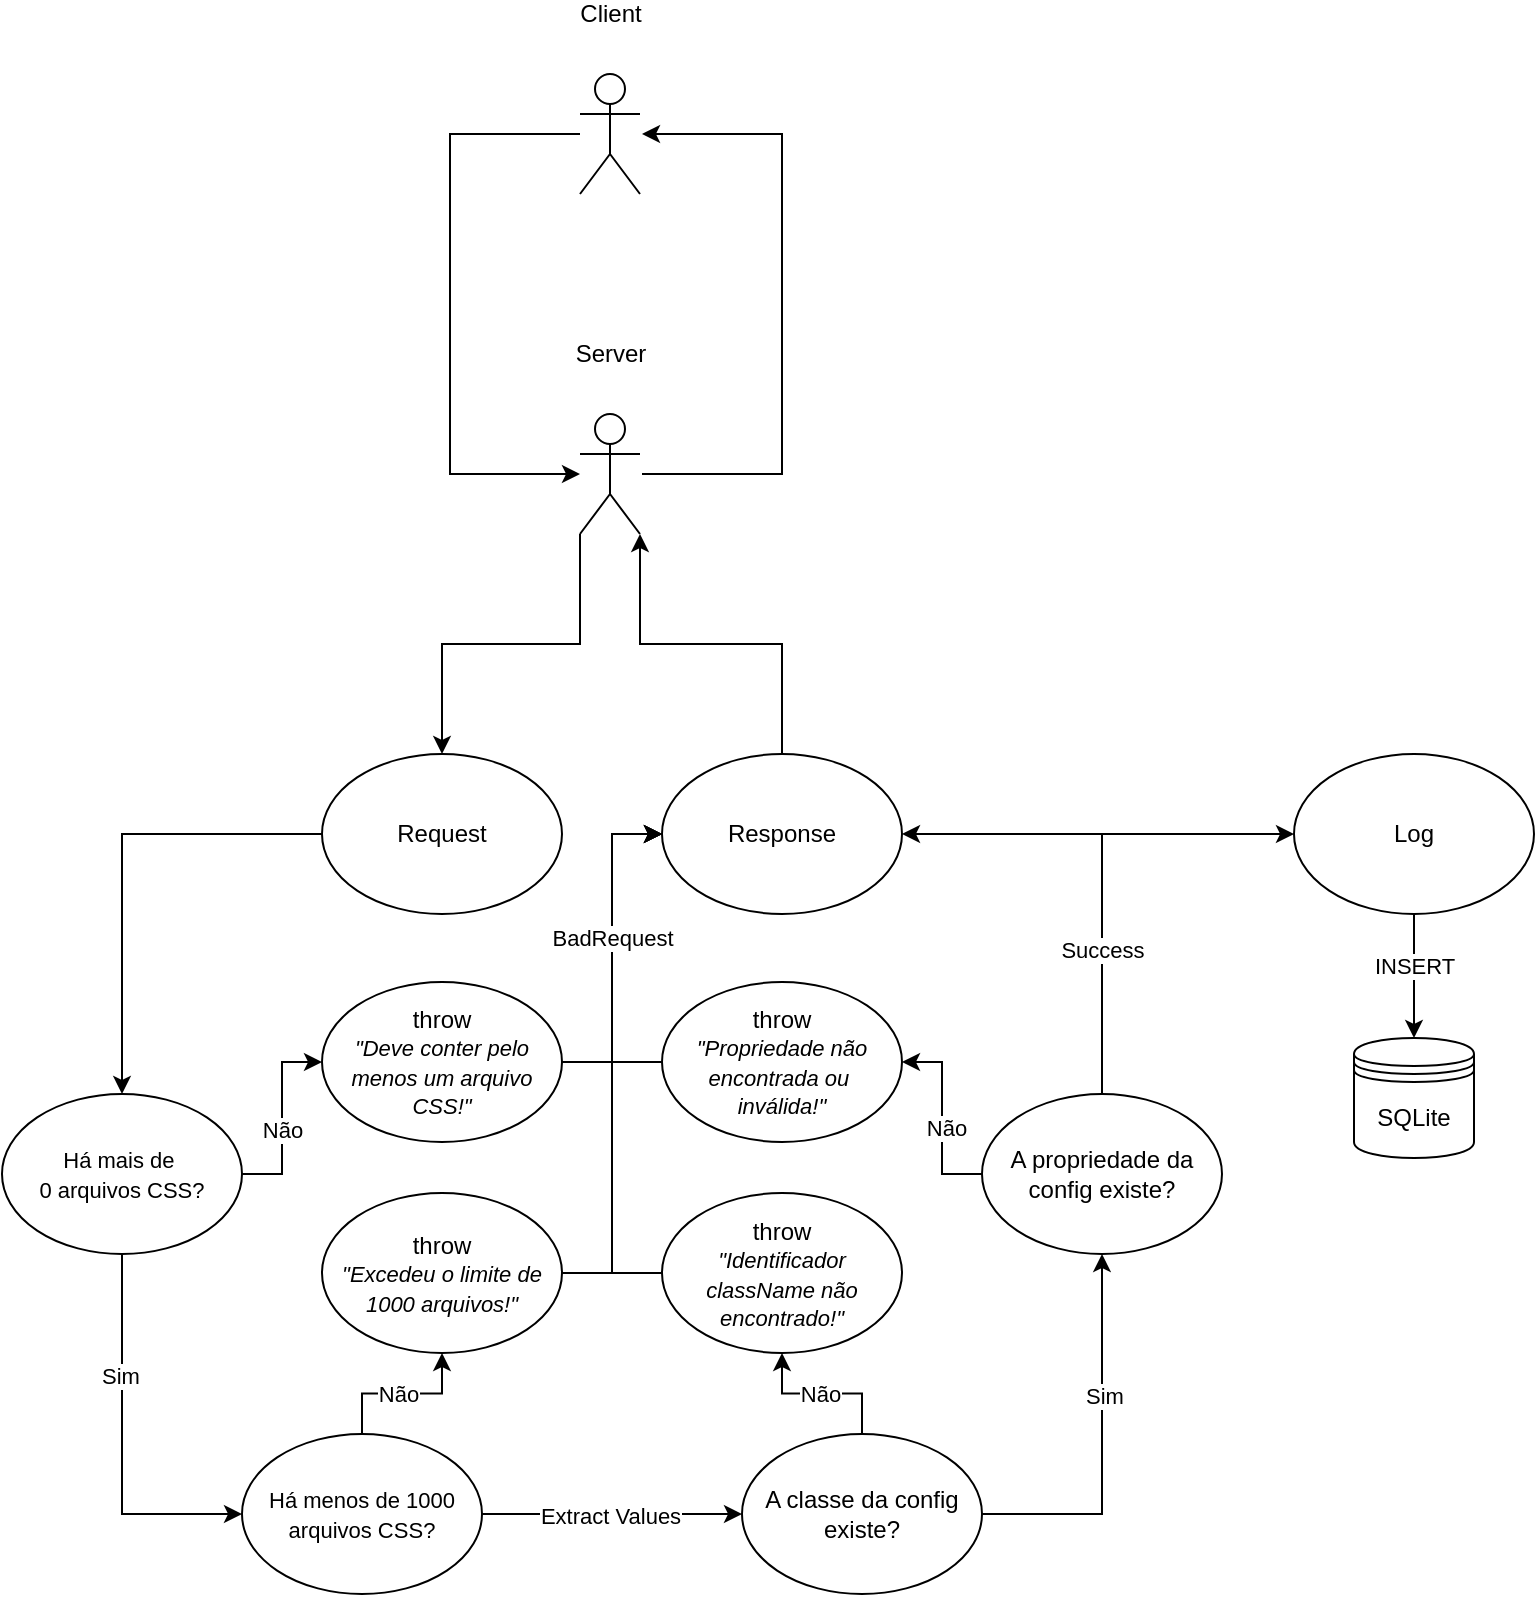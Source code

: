 <mxfile version="24.0.4" type="github">
  <diagram id="C5RBs43oDa-KdzZeNtuy" name="Page-1">
    <mxGraphModel dx="808" dy="434" grid="1" gridSize="10" guides="1" tooltips="1" connect="1" arrows="1" fold="1" page="1" pageScale="1" pageWidth="827" pageHeight="1169" math="0" shadow="0">
      <root>
        <mxCell id="WIyWlLk6GJQsqaUBKTNV-0" />
        <mxCell id="WIyWlLk6GJQsqaUBKTNV-1" parent="WIyWlLk6GJQsqaUBKTNV-0" />
        <mxCell id="dlXuOjSsguyjU2SnoQfO-86" style="edgeStyle=orthogonalEdgeStyle;rounded=0;orthogonalLoop=1;jettySize=auto;html=1;" edge="1" parent="WIyWlLk6GJQsqaUBKTNV-1" source="dlXuOjSsguyjU2SnoQfO-0" target="dlXuOjSsguyjU2SnoQfO-88">
          <mxGeometry relative="1" as="geometry">
            <mxPoint x="278.0" y="262" as="targetPoint" />
            <Array as="points">
              <mxPoint x="258" y="92" />
              <mxPoint x="258" y="262" />
            </Array>
          </mxGeometry>
        </mxCell>
        <mxCell id="dlXuOjSsguyjU2SnoQfO-0" value="Client" style="shape=umlActor;verticalLabelPosition=top;verticalAlign=middle;html=1;outlineConnect=0;align=center;horizontal=1;labelPosition=center;" vertex="1" parent="WIyWlLk6GJQsqaUBKTNV-1">
          <mxGeometry x="323" y="62" width="30" height="60" as="geometry" />
        </mxCell>
        <mxCell id="dlXuOjSsguyjU2SnoQfO-17" style="edgeStyle=orthogonalEdgeStyle;rounded=0;orthogonalLoop=1;jettySize=auto;html=1;entryX=0.5;entryY=0;entryDx=0;entryDy=0;" edge="1" parent="WIyWlLk6GJQsqaUBKTNV-1" source="dlXuOjSsguyjU2SnoQfO-7" target="dlXuOjSsguyjU2SnoQfO-16">
          <mxGeometry relative="1" as="geometry" />
        </mxCell>
        <mxCell id="dlXuOjSsguyjU2SnoQfO-18" value="INSERT" style="edgeLabel;html=1;align=center;verticalAlign=middle;resizable=0;points=[];" vertex="1" connectable="0" parent="dlXuOjSsguyjU2SnoQfO-17">
          <mxGeometry x="-0.163" relative="1" as="geometry">
            <mxPoint as="offset" />
          </mxGeometry>
        </mxCell>
        <mxCell id="dlXuOjSsguyjU2SnoQfO-7" value="Log" style="ellipse;whiteSpace=wrap;html=1;" vertex="1" parent="WIyWlLk6GJQsqaUBKTNV-1">
          <mxGeometry x="680" y="402" width="120" height="80" as="geometry" />
        </mxCell>
        <mxCell id="dlXuOjSsguyjU2SnoQfO-16" value="SQLite" style="shape=datastore;whiteSpace=wrap;html=1;" vertex="1" parent="WIyWlLk6GJQsqaUBKTNV-1">
          <mxGeometry x="710" y="544" width="60" height="60" as="geometry" />
        </mxCell>
        <mxCell id="dlXuOjSsguyjU2SnoQfO-102" style="edgeStyle=orthogonalEdgeStyle;rounded=0;orthogonalLoop=1;jettySize=auto;html=1;entryX=0;entryY=0.5;entryDx=0;entryDy=0;" edge="1" parent="WIyWlLk6GJQsqaUBKTNV-1" source="dlXuOjSsguyjU2SnoQfO-20" target="dlXuOjSsguyjU2SnoQfO-29">
          <mxGeometry relative="1" as="geometry" />
        </mxCell>
        <mxCell id="dlXuOjSsguyjU2SnoQfO-121" value="Sim" style="edgeLabel;html=1;align=center;verticalAlign=middle;resizable=0;points=[];" vertex="1" connectable="0" parent="dlXuOjSsguyjU2SnoQfO-102">
          <mxGeometry x="-0.365" y="-1" relative="1" as="geometry">
            <mxPoint as="offset" />
          </mxGeometry>
        </mxCell>
        <mxCell id="dlXuOjSsguyjU2SnoQfO-117" style="edgeStyle=orthogonalEdgeStyle;rounded=0;orthogonalLoop=1;jettySize=auto;html=1;entryX=0;entryY=0.5;entryDx=0;entryDy=0;" edge="1" parent="WIyWlLk6GJQsqaUBKTNV-1" source="dlXuOjSsguyjU2SnoQfO-20" target="dlXuOjSsguyjU2SnoQfO-21">
          <mxGeometry relative="1" as="geometry" />
        </mxCell>
        <mxCell id="dlXuOjSsguyjU2SnoQfO-122" value="Não" style="edgeLabel;html=1;align=center;verticalAlign=middle;resizable=0;points=[];" vertex="1" connectable="0" parent="dlXuOjSsguyjU2SnoQfO-117">
          <mxGeometry x="-0.113" relative="1" as="geometry">
            <mxPoint as="offset" />
          </mxGeometry>
        </mxCell>
        <mxCell id="dlXuOjSsguyjU2SnoQfO-20" value="&lt;div&gt;&lt;span style=&quot;font-size: 11px;&quot;&gt;Há mais de&amp;nbsp;&lt;/span&gt;&lt;/div&gt;&lt;div&gt;&lt;span style=&quot;font-size: 11px;&quot;&gt;0 arquivos CSS&lt;/span&gt;&lt;span style=&quot;font-size: 11px; background-color: initial;&quot;&gt;?&lt;/span&gt;&lt;/div&gt;" style="ellipse;whiteSpace=wrap;html=1;" vertex="1" parent="WIyWlLk6GJQsqaUBKTNV-1">
          <mxGeometry x="34" y="572" width="120" height="80" as="geometry" />
        </mxCell>
        <mxCell id="dlXuOjSsguyjU2SnoQfO-110" style="edgeStyle=orthogonalEdgeStyle;rounded=0;orthogonalLoop=1;jettySize=auto;html=1;entryX=0;entryY=0.5;entryDx=0;entryDy=0;" edge="1" parent="WIyWlLk6GJQsqaUBKTNV-1" source="dlXuOjSsguyjU2SnoQfO-21" target="dlXuOjSsguyjU2SnoQfO-97">
          <mxGeometry relative="1" as="geometry" />
        </mxCell>
        <mxCell id="dlXuOjSsguyjU2SnoQfO-21" value="throw&lt;div&gt;&lt;i&gt;&lt;font style=&quot;font-size: 11px;&quot;&gt;&quot;Deve conter pelo menos um arquivo CSS!&quot;&lt;/font&gt;&lt;/i&gt;&lt;br&gt;&lt;/div&gt;" style="ellipse;whiteSpace=wrap;html=1;" vertex="1" parent="WIyWlLk6GJQsqaUBKTNV-1">
          <mxGeometry x="194" y="516" width="120" height="80" as="geometry" />
        </mxCell>
        <mxCell id="dlXuOjSsguyjU2SnoQfO-103" style="edgeStyle=orthogonalEdgeStyle;rounded=0;orthogonalLoop=1;jettySize=auto;html=1;entryX=0;entryY=0.5;entryDx=0;entryDy=0;" edge="1" parent="WIyWlLk6GJQsqaUBKTNV-1" source="dlXuOjSsguyjU2SnoQfO-29" target="dlXuOjSsguyjU2SnoQfO-38">
          <mxGeometry relative="1" as="geometry" />
        </mxCell>
        <mxCell id="dlXuOjSsguyjU2SnoQfO-125" value="Extract Values" style="edgeLabel;html=1;align=center;verticalAlign=middle;resizable=0;points=[];" vertex="1" connectable="0" parent="dlXuOjSsguyjU2SnoQfO-103">
          <mxGeometry x="-0.014" y="-1" relative="1" as="geometry">
            <mxPoint as="offset" />
          </mxGeometry>
        </mxCell>
        <mxCell id="dlXuOjSsguyjU2SnoQfO-118" style="edgeStyle=orthogonalEdgeStyle;rounded=0;orthogonalLoop=1;jettySize=auto;html=1;entryX=0.5;entryY=1;entryDx=0;entryDy=0;" edge="1" parent="WIyWlLk6GJQsqaUBKTNV-1" source="dlXuOjSsguyjU2SnoQfO-29" target="dlXuOjSsguyjU2SnoQfO-31">
          <mxGeometry relative="1" as="geometry" />
        </mxCell>
        <mxCell id="dlXuOjSsguyjU2SnoQfO-123" value="Não" style="edgeLabel;html=1;align=center;verticalAlign=middle;resizable=0;points=[];" vertex="1" connectable="0" parent="dlXuOjSsguyjU2SnoQfO-118">
          <mxGeometry x="-0.064" relative="1" as="geometry">
            <mxPoint as="offset" />
          </mxGeometry>
        </mxCell>
        <mxCell id="dlXuOjSsguyjU2SnoQfO-29" value="&lt;div&gt;&lt;span style=&quot;font-size: 11px;&quot;&gt;Há menos de 1000 arquivos CSS&lt;/span&gt;&lt;span style=&quot;font-size: 11px; background-color: initial;&quot;&gt;?&lt;/span&gt;&lt;/div&gt;" style="ellipse;whiteSpace=wrap;html=1;" vertex="1" parent="WIyWlLk6GJQsqaUBKTNV-1">
          <mxGeometry x="154" y="742" width="120" height="80" as="geometry" />
        </mxCell>
        <mxCell id="dlXuOjSsguyjU2SnoQfO-111" style="edgeStyle=orthogonalEdgeStyle;rounded=0;orthogonalLoop=1;jettySize=auto;html=1;entryX=0;entryY=0.5;entryDx=0;entryDy=0;" edge="1" parent="WIyWlLk6GJQsqaUBKTNV-1" source="dlXuOjSsguyjU2SnoQfO-31" target="dlXuOjSsguyjU2SnoQfO-97">
          <mxGeometry relative="1" as="geometry" />
        </mxCell>
        <mxCell id="dlXuOjSsguyjU2SnoQfO-31" value="throw&lt;div&gt;&lt;i&gt;&lt;font style=&quot;font-size: 11px;&quot;&gt;&quot;Excedeu o limite de 1000 arquivos!&quot;&lt;/font&gt;&lt;/i&gt;&lt;br&gt;&lt;/div&gt;" style="ellipse;whiteSpace=wrap;html=1;" vertex="1" parent="WIyWlLk6GJQsqaUBKTNV-1">
          <mxGeometry x="194" y="621.5" width="120" height="80" as="geometry" />
        </mxCell>
        <mxCell id="dlXuOjSsguyjU2SnoQfO-104" style="edgeStyle=orthogonalEdgeStyle;rounded=0;orthogonalLoop=1;jettySize=auto;html=1;entryX=0.5;entryY=1;entryDx=0;entryDy=0;" edge="1" parent="WIyWlLk6GJQsqaUBKTNV-1" source="dlXuOjSsguyjU2SnoQfO-38" target="dlXuOjSsguyjU2SnoQfO-41">
          <mxGeometry relative="1" as="geometry">
            <Array as="points">
              <mxPoint x="584" y="782" />
            </Array>
          </mxGeometry>
        </mxCell>
        <mxCell id="dlXuOjSsguyjU2SnoQfO-126" value="Sim" style="edgeLabel;html=1;align=center;verticalAlign=middle;resizable=0;points=[];" vertex="1" connectable="0" parent="dlXuOjSsguyjU2SnoQfO-104">
          <mxGeometry x="0.255" y="-1" relative="1" as="geometry">
            <mxPoint as="offset" />
          </mxGeometry>
        </mxCell>
        <mxCell id="dlXuOjSsguyjU2SnoQfO-119" style="edgeStyle=orthogonalEdgeStyle;rounded=0;orthogonalLoop=1;jettySize=auto;html=1;entryX=0.5;entryY=1;entryDx=0;entryDy=0;" edge="1" parent="WIyWlLk6GJQsqaUBKTNV-1" source="dlXuOjSsguyjU2SnoQfO-38" target="dlXuOjSsguyjU2SnoQfO-39">
          <mxGeometry relative="1" as="geometry" />
        </mxCell>
        <mxCell id="dlXuOjSsguyjU2SnoQfO-124" value="Não" style="edgeLabel;html=1;align=center;verticalAlign=middle;resizable=0;points=[];" vertex="1" connectable="0" parent="dlXuOjSsguyjU2SnoQfO-119">
          <mxGeometry x="0.028" relative="1" as="geometry">
            <mxPoint as="offset" />
          </mxGeometry>
        </mxCell>
        <mxCell id="dlXuOjSsguyjU2SnoQfO-38" value="A classe da config existe?" style="ellipse;whiteSpace=wrap;html=1;" vertex="1" parent="WIyWlLk6GJQsqaUBKTNV-1">
          <mxGeometry x="404" y="742" width="120" height="80" as="geometry" />
        </mxCell>
        <mxCell id="dlXuOjSsguyjU2SnoQfO-115" style="edgeStyle=orthogonalEdgeStyle;rounded=0;orthogonalLoop=1;jettySize=auto;html=1;entryX=0;entryY=0.5;entryDx=0;entryDy=0;" edge="1" parent="WIyWlLk6GJQsqaUBKTNV-1" target="dlXuOjSsguyjU2SnoQfO-97">
          <mxGeometry relative="1" as="geometry">
            <mxPoint x="369.0" y="661.483" as="sourcePoint" />
            <mxPoint x="429" y="482" as="targetPoint" />
            <Array as="points">
              <mxPoint x="339" y="661" />
              <mxPoint x="339" y="442" />
            </Array>
          </mxGeometry>
        </mxCell>
        <mxCell id="dlXuOjSsguyjU2SnoQfO-39" value="throw&lt;div&gt;&lt;i&gt;&lt;font style=&quot;&quot;&gt;&lt;span style=&quot;font-size: 11px;&quot;&gt;&quot;Identificador className não encontrado!&quot;&lt;/span&gt;&lt;/font&gt;&lt;/i&gt;&lt;br&gt;&lt;/div&gt;" style="ellipse;whiteSpace=wrap;html=1;" vertex="1" parent="WIyWlLk6GJQsqaUBKTNV-1">
          <mxGeometry x="364" y="621.5" width="120" height="80" as="geometry" />
        </mxCell>
        <mxCell id="dlXuOjSsguyjU2SnoQfO-105" style="edgeStyle=orthogonalEdgeStyle;rounded=0;orthogonalLoop=1;jettySize=auto;html=1;entryX=1;entryY=0.5;entryDx=0;entryDy=0;" edge="1" parent="WIyWlLk6GJQsqaUBKTNV-1" source="dlXuOjSsguyjU2SnoQfO-41" target="dlXuOjSsguyjU2SnoQfO-97">
          <mxGeometry relative="1" as="geometry">
            <Array as="points">
              <mxPoint x="584" y="442" />
            </Array>
          </mxGeometry>
        </mxCell>
        <mxCell id="dlXuOjSsguyjU2SnoQfO-120" style="edgeStyle=orthogonalEdgeStyle;rounded=0;orthogonalLoop=1;jettySize=auto;html=1;entryX=1;entryY=0.5;entryDx=0;entryDy=0;" edge="1" parent="WIyWlLk6GJQsqaUBKTNV-1" source="dlXuOjSsguyjU2SnoQfO-41" target="dlXuOjSsguyjU2SnoQfO-42">
          <mxGeometry relative="1" as="geometry" />
        </mxCell>
        <mxCell id="dlXuOjSsguyjU2SnoQfO-127" value="Não" style="edgeLabel;html=1;align=center;verticalAlign=middle;resizable=0;points=[];" vertex="1" connectable="0" parent="dlXuOjSsguyjU2SnoQfO-120">
          <mxGeometry x="-0.093" y="-2" relative="1" as="geometry">
            <mxPoint as="offset" />
          </mxGeometry>
        </mxCell>
        <mxCell id="dlXuOjSsguyjU2SnoQfO-128" style="edgeStyle=orthogonalEdgeStyle;rounded=0;orthogonalLoop=1;jettySize=auto;html=1;exitX=0.5;exitY=0;exitDx=0;exitDy=0;entryX=0;entryY=0.5;entryDx=0;entryDy=0;" edge="1" parent="WIyWlLk6GJQsqaUBKTNV-1" source="dlXuOjSsguyjU2SnoQfO-41" target="dlXuOjSsguyjU2SnoQfO-7">
          <mxGeometry relative="1" as="geometry" />
        </mxCell>
        <mxCell id="dlXuOjSsguyjU2SnoQfO-129" value="Success" style="edgeLabel;html=1;align=center;verticalAlign=middle;resizable=0;points=[];" vertex="1" connectable="0" parent="dlXuOjSsguyjU2SnoQfO-128">
          <mxGeometry x="-0.358" relative="1" as="geometry">
            <mxPoint as="offset" />
          </mxGeometry>
        </mxCell>
        <mxCell id="dlXuOjSsguyjU2SnoQfO-41" value="A propriedade da config existe?" style="ellipse;whiteSpace=wrap;html=1;" vertex="1" parent="WIyWlLk6GJQsqaUBKTNV-1">
          <mxGeometry x="524" y="572" width="120" height="80" as="geometry" />
        </mxCell>
        <mxCell id="dlXuOjSsguyjU2SnoQfO-114" style="edgeStyle=orthogonalEdgeStyle;rounded=0;orthogonalLoop=1;jettySize=auto;html=1;entryX=0;entryY=0.5;entryDx=0;entryDy=0;" edge="1" parent="WIyWlLk6GJQsqaUBKTNV-1" target="dlXuOjSsguyjU2SnoQfO-97">
          <mxGeometry relative="1" as="geometry">
            <mxPoint x="369.0" y="556.034" as="sourcePoint" />
            <mxPoint x="386.574" y="470.284" as="targetPoint" />
            <Array as="points">
              <mxPoint x="339" y="556" />
              <mxPoint x="339" y="442" />
            </Array>
          </mxGeometry>
        </mxCell>
        <mxCell id="dlXuOjSsguyjU2SnoQfO-116" value="BadRequest" style="edgeLabel;html=1;align=center;verticalAlign=middle;resizable=0;points=[];" vertex="1" connectable="0" parent="dlXuOjSsguyjU2SnoQfO-114">
          <mxGeometry x="0.09" relative="1" as="geometry">
            <mxPoint as="offset" />
          </mxGeometry>
        </mxCell>
        <mxCell id="dlXuOjSsguyjU2SnoQfO-42" value="throw&lt;div&gt;&lt;i&gt;&lt;font style=&quot;&quot;&gt;&lt;span style=&quot;font-size: 11px;&quot;&gt;&quot;Propriedade não encontrada ou&amp;nbsp;&lt;/span&gt;&lt;/font&gt;&lt;/i&gt;&lt;/div&gt;&lt;div&gt;&lt;i&gt;&lt;font style=&quot;&quot;&gt;&lt;span style=&quot;font-size: 11px;&quot;&gt;inválida!&quot;&lt;/span&gt;&lt;/font&gt;&lt;/i&gt;&lt;br&gt;&lt;/div&gt;" style="ellipse;whiteSpace=wrap;html=1;" vertex="1" parent="WIyWlLk6GJQsqaUBKTNV-1">
          <mxGeometry x="364" y="516" width="120" height="80" as="geometry" />
        </mxCell>
        <mxCell id="dlXuOjSsguyjU2SnoQfO-87" style="edgeStyle=orthogonalEdgeStyle;rounded=0;orthogonalLoop=1;jettySize=auto;html=1;" edge="1" parent="WIyWlLk6GJQsqaUBKTNV-1">
          <mxGeometry relative="1" as="geometry">
            <mxPoint x="354" y="262" as="sourcePoint" />
            <mxPoint x="354" y="92" as="targetPoint" />
            <Array as="points">
              <mxPoint x="424" y="262" />
              <mxPoint x="424" y="92" />
            </Array>
          </mxGeometry>
        </mxCell>
        <mxCell id="dlXuOjSsguyjU2SnoQfO-100" style="edgeStyle=orthogonalEdgeStyle;rounded=0;orthogonalLoop=1;jettySize=auto;html=1;exitX=0;exitY=1;exitDx=0;exitDy=0;exitPerimeter=0;entryX=0.5;entryY=0;entryDx=0;entryDy=0;" edge="1" parent="WIyWlLk6GJQsqaUBKTNV-1" source="dlXuOjSsguyjU2SnoQfO-88" target="dlXuOjSsguyjU2SnoQfO-99">
          <mxGeometry relative="1" as="geometry" />
        </mxCell>
        <mxCell id="dlXuOjSsguyjU2SnoQfO-88" value="Server" style="shape=umlActor;verticalLabelPosition=top;verticalAlign=middle;html=1;outlineConnect=0;align=center;horizontal=1;labelPosition=center;" vertex="1" parent="WIyWlLk6GJQsqaUBKTNV-1">
          <mxGeometry x="323" y="232" width="30" height="60" as="geometry" />
        </mxCell>
        <mxCell id="dlXuOjSsguyjU2SnoQfO-98" style="edgeStyle=orthogonalEdgeStyle;rounded=0;orthogonalLoop=1;jettySize=auto;html=1;exitX=0.5;exitY=0;exitDx=0;exitDy=0;entryX=1;entryY=1;entryDx=0;entryDy=0;entryPerimeter=0;" edge="1" parent="WIyWlLk6GJQsqaUBKTNV-1" source="dlXuOjSsguyjU2SnoQfO-97" target="dlXuOjSsguyjU2SnoQfO-88">
          <mxGeometry relative="1" as="geometry">
            <mxPoint x="434" y="397" as="sourcePoint" />
            <mxPoint x="338.053" y="287" as="targetPoint" />
            <Array as="points">
              <mxPoint x="424" y="347" />
              <mxPoint x="353" y="347" />
            </Array>
          </mxGeometry>
        </mxCell>
        <mxCell id="dlXuOjSsguyjU2SnoQfO-97" value="Response" style="ellipse;whiteSpace=wrap;html=1;" vertex="1" parent="WIyWlLk6GJQsqaUBKTNV-1">
          <mxGeometry x="364" y="402" width="120" height="80" as="geometry" />
        </mxCell>
        <mxCell id="dlXuOjSsguyjU2SnoQfO-101" style="edgeStyle=orthogonalEdgeStyle;rounded=0;orthogonalLoop=1;jettySize=auto;html=1;" edge="1" parent="WIyWlLk6GJQsqaUBKTNV-1" source="dlXuOjSsguyjU2SnoQfO-99" target="dlXuOjSsguyjU2SnoQfO-20">
          <mxGeometry relative="1" as="geometry" />
        </mxCell>
        <mxCell id="dlXuOjSsguyjU2SnoQfO-99" value="Request" style="ellipse;whiteSpace=wrap;html=1;" vertex="1" parent="WIyWlLk6GJQsqaUBKTNV-1">
          <mxGeometry x="194" y="402" width="120" height="80" as="geometry" />
        </mxCell>
      </root>
    </mxGraphModel>
  </diagram>
</mxfile>
